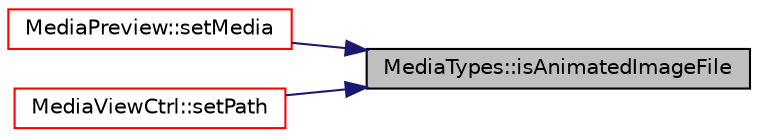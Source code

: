 digraph "MediaTypes::isAnimatedImageFile"
{
 // LATEX_PDF_SIZE
  edge [fontname="Helvetica",fontsize="10",labelfontname="Helvetica",labelfontsize="10"];
  node [fontname="Helvetica",fontsize="10",shape=record];
  rankdir="RL";
  Node1 [label="MediaTypes::isAnimatedImageFile",height=0.2,width=0.4,color="black", fillcolor="grey75", style="filled", fontcolor="black",tooltip=" "];
  Node1 -> Node2 [dir="back",color="midnightblue",fontsize="10",style="solid",fontname="Helvetica"];
  Node2 [label="MediaPreview::setMedia",height=0.2,width=0.4,color="red", fillcolor="white", style="filled",URL="$class_media_preview.html#a4aa614d60c4c1c0858ed4cc44016bba3",tooltip=" "];
  Node1 -> Node14 [dir="back",color="midnightblue",fontsize="10",style="solid",fontname="Helvetica"];
  Node14 [label="MediaViewCtrl::setPath",height=0.2,width=0.4,color="red", fillcolor="white", style="filled",URL="$class_media_view_ctrl.html#aa24ae0b96b7ddfdd731a382f759d429f",tooltip=" "];
}
